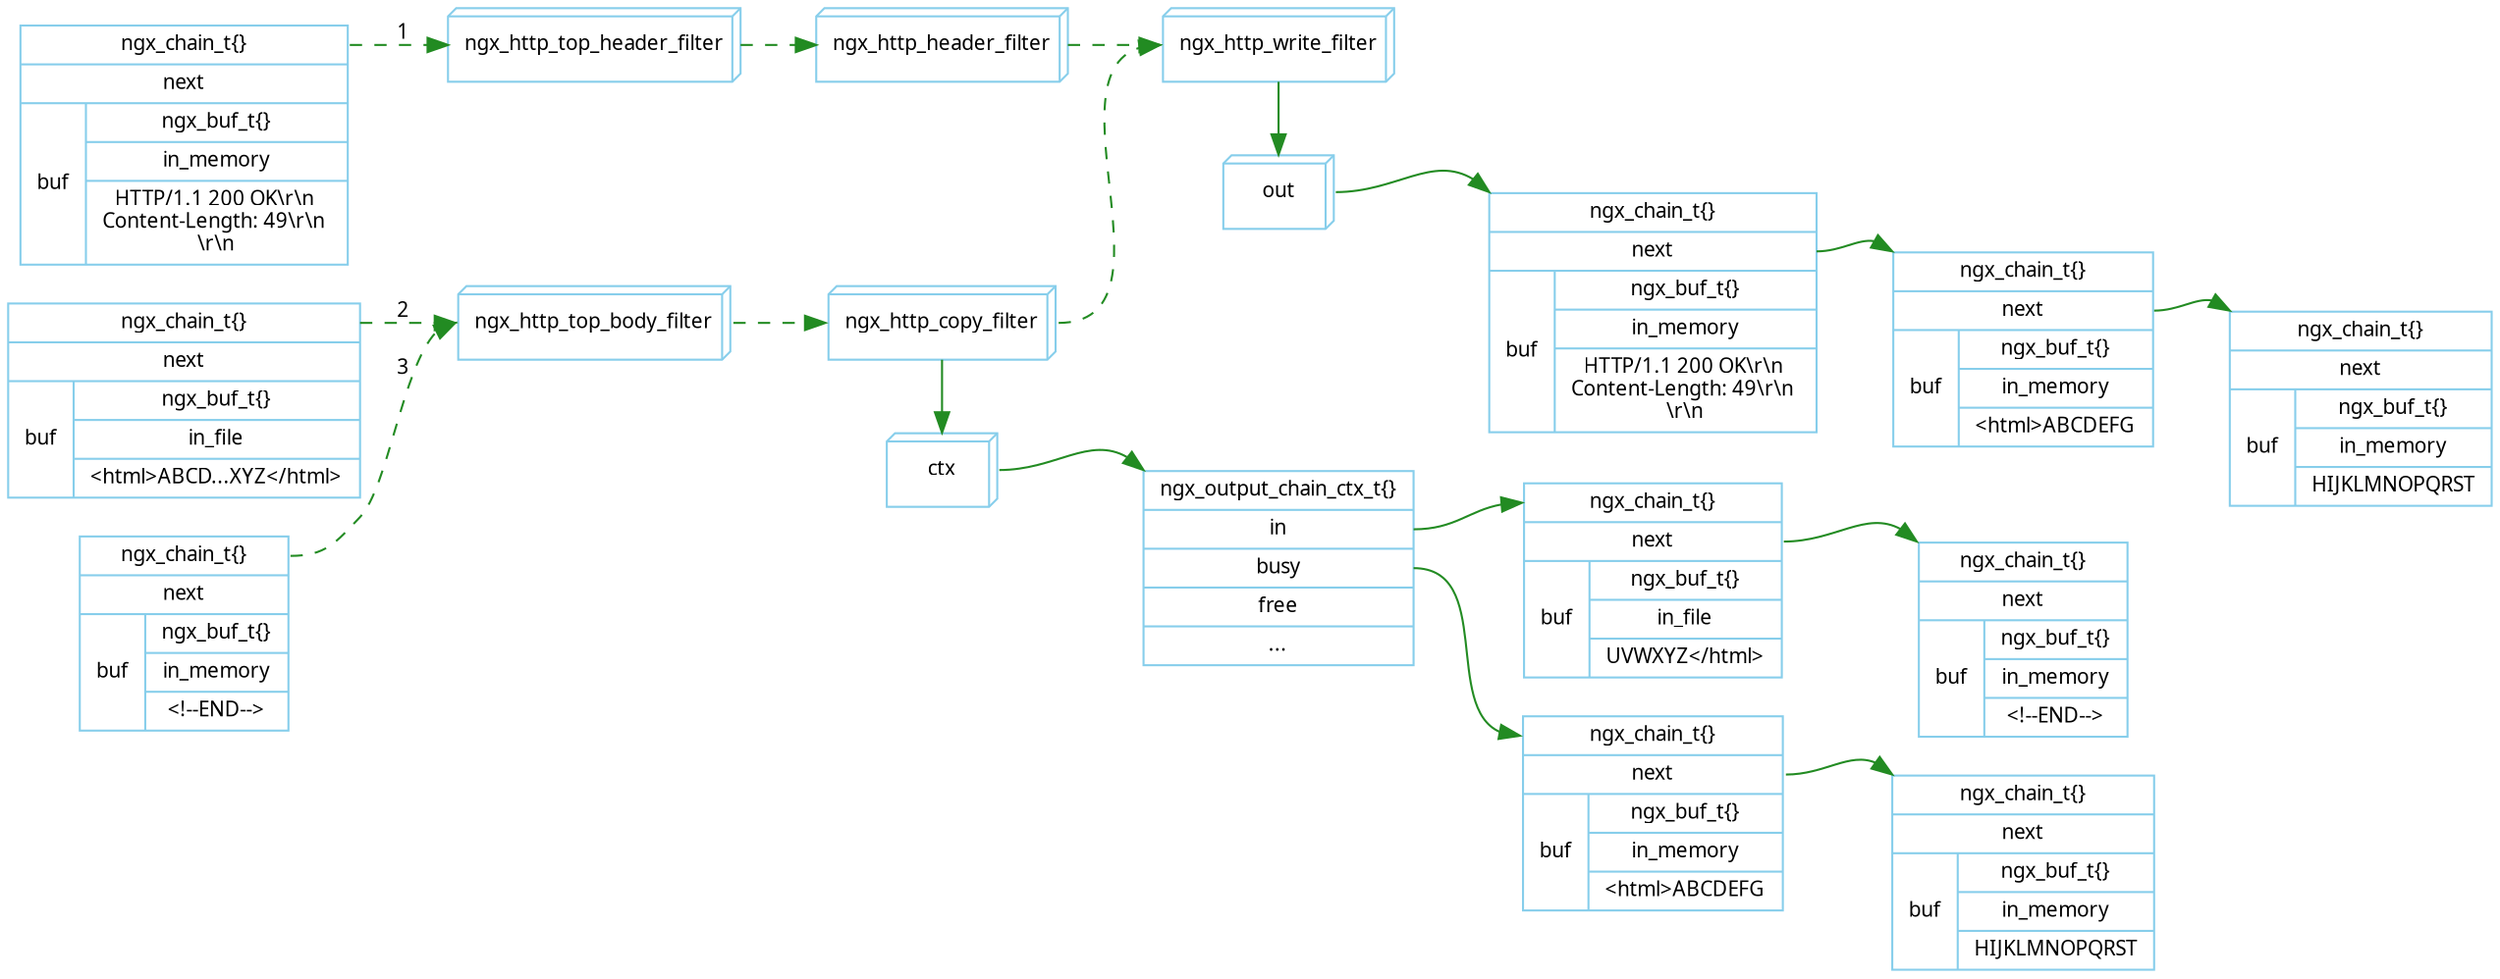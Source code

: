 digraph ngx_body_filter {

   rankdir=LR;
   node [shape=record, color=skyblue, fontname="Verdana", fontsize=10];
   edge [color=forestgreen, fontname="Verdana", fontsize=10];

   ngx_chain_t1 [label="<head>ngx_chain_t\{\}|<next>next|{buf|{ngx_buf_t\{\}|in_memory|HTTP/1.1 200 OK\\r\\n \nContent-Length: 49\\r\\n \n\\r\\n}}"];
   ngx_chain_t2 [label="<head>ngx_chain_t\{\}|<next>next|{buf|{ngx_buf_t\{\}|in_file|\<html\>ABCD...XYZ\</html\>}}"];
   ngx_chain_t3 [label="<head>ngx_chain_t\{\}|<next>next|{buf|{ngx_buf_t\{\}|in_memory|\<!--END--\>}}"];
   
   ngx_http_top_header_filter [shape=box3d];
   ngx_http_top_body_filter [shape=box3d];
   //ngx_http_omitted_filter [shape=none, label="......"];
   ngx_http_header_filter [shape=box3d];
   ngx_http_copy_filter [shape=box3d];
   ngx_http_write_filter [shape=box3d];

   out [shape=box3d];
   ngx_chain_t1e [label="<head>ngx_chain_t\{\}|<next>next|{buf|{ngx_buf_t\{\}|in_memory|HTTP/1.1 200 OK\\r\\n \nContent-Length: 49\\r\\n \n\\r\\n}}"];

   ctx [shape=box3d];
   ngx_output_chain_ctx_t [label="<head>ngx_output_chain_ctx_t\{\}|<in>in |<busy>busy |<free>free|..."];
   
   ngx_chain_t2a [label="<head>ngx_chain_t\{\}|<next>next|{buf|{ngx_buf_t\{\}|in_file|UVWXYZ\</html\>}}"];
   ngx_chain_t2b [label="<head>ngx_chain_t\{\}|<next>next|{buf|{ngx_buf_t\{\}|in_memory|\<html\>ABCDEFG}}"];
   ngx_chain_t2c [label="<head>ngx_chain_t\{\}|<next>next|{buf|{ngx_buf_t\{\}|in_memory|HIJKLMNOPQRST}}"];
   
   ngx_chain_t3a [label="<head>ngx_chain_t\{\}|<next>next|{buf|{ngx_buf_t\{\}|in_memory|\<!--END--\>}}"];
   
   ngx_chain_t2e [label="<head>ngx_chain_t\{\}|<next>next|{buf|{ngx_buf_t\{\}|in_memory|\<html\>ABCDEFG}}"];
   ngx_chain_t2f [label="<head>ngx_chain_t\{\}|<next>next|{buf|{ngx_buf_t\{\}|in_memory|HIJKLMNOPQRST}}"];
   
     
   ngx_chain_t1:head -> ngx_http_top_header_filter:w [weight=5, style="dashed", label="1"];
   ngx_http_top_header_filter:e -> ngx_http_header_filter:w [weight=5, style="dashed"];
   ngx_http_header_filter:e -> ngx_http_write_filter:w [weight=5, style="dashed"];
   ngx_chain_t2:head -> ngx_http_top_body_filter:w [style="dashed", label="2"];
   ngx_chain_t3:head -> ngx_http_top_body_filter:w [style="dashed", label="3"];
   ngx_http_top_body_filter:e -> ngx_http_copy_filter:w [weight=3, style="dashed"];
   ngx_http_copy_filter:e -> ngx_http_write_filter:w [style="dashed"];
   ngx_http_write_filter -> out;
   out:e -> ngx_chain_t1e:head:nw;
   ngx_chain_t1e:next -> ngx_chain_t2e:head:nw;
   ngx_chain_t2e:next -> ngx_chain_t2f:head:nw;
   
   ngx_http_copy_filter -> ctx;
   ctx:e -> ngx_output_chain_ctx_t:head:nw;
   ngx_output_chain_ctx_t:in -> ngx_chain_t2a:head;
   ngx_chain_t2a:next -> ngx_chain_t3a:head:nw;
   ngx_output_chain_ctx_t:busy -> ngx_chain_t2b:head;
   ngx_chain_t2b:next -> ngx_chain_t2c:head:nw;

   {rank=same; ngx_http_write_filter;out;};
   {rank=same; ngx_http_copy_filter;ctx;};
}